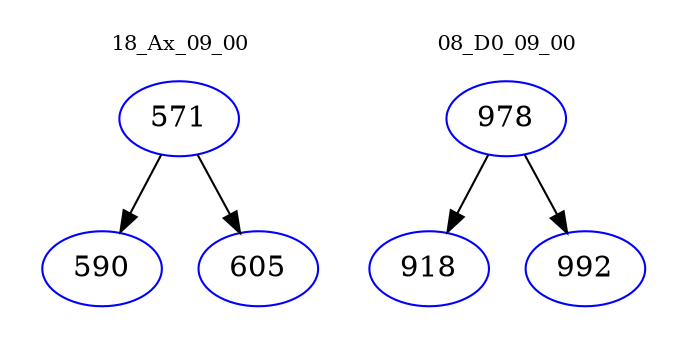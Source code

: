 digraph{
subgraph cluster_0 {
color = white
label = "18_Ax_09_00";
fontsize=10;
T0_571 [label="571", color="blue"]
T0_571 -> T0_590 [color="black"]
T0_590 [label="590", color="blue"]
T0_571 -> T0_605 [color="black"]
T0_605 [label="605", color="blue"]
}
subgraph cluster_1 {
color = white
label = "08_D0_09_00";
fontsize=10;
T1_978 [label="978", color="blue"]
T1_978 -> T1_918 [color="black"]
T1_918 [label="918", color="blue"]
T1_978 -> T1_992 [color="black"]
T1_992 [label="992", color="blue"]
}
}
